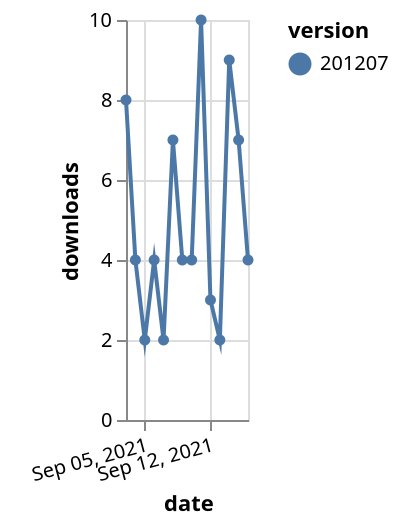 {"$schema": "https://vega.github.io/schema/vega-lite/v5.json", "description": "A simple bar chart with embedded data.", "data": {"values": [{"date": "2021-09-03", "total": 3693, "delta": 8, "version": "201207"}, {"date": "2021-09-04", "total": 3697, "delta": 4, "version": "201207"}, {"date": "2021-09-05", "total": 3699, "delta": 2, "version": "201207"}, {"date": "2021-09-06", "total": 3703, "delta": 4, "version": "201207"}, {"date": "2021-09-07", "total": 3705, "delta": 2, "version": "201207"}, {"date": "2021-09-08", "total": 3712, "delta": 7, "version": "201207"}, {"date": "2021-09-09", "total": 3716, "delta": 4, "version": "201207"}, {"date": "2021-09-10", "total": 3720, "delta": 4, "version": "201207"}, {"date": "2021-09-11", "total": 3730, "delta": 10, "version": "201207"}, {"date": "2021-09-12", "total": 3733, "delta": 3, "version": "201207"}, {"date": "2021-09-13", "total": 3735, "delta": 2, "version": "201207"}, {"date": "2021-09-14", "total": 3744, "delta": 9, "version": "201207"}, {"date": "2021-09-15", "total": 3751, "delta": 7, "version": "201207"}, {"date": "2021-09-16", "total": 3755, "delta": 4, "version": "201207"}]}, "width": "container", "mark": {"type": "line", "point": {"filled": true}}, "encoding": {"x": {"field": "date", "type": "temporal", "timeUnit": "yearmonthdate", "title": "date", "axis": {"labelAngle": -15}}, "y": {"field": "delta", "type": "quantitative", "title": "downloads"}, "color": {"field": "version", "type": "nominal"}, "tooltip": {"field": "delta"}}}
